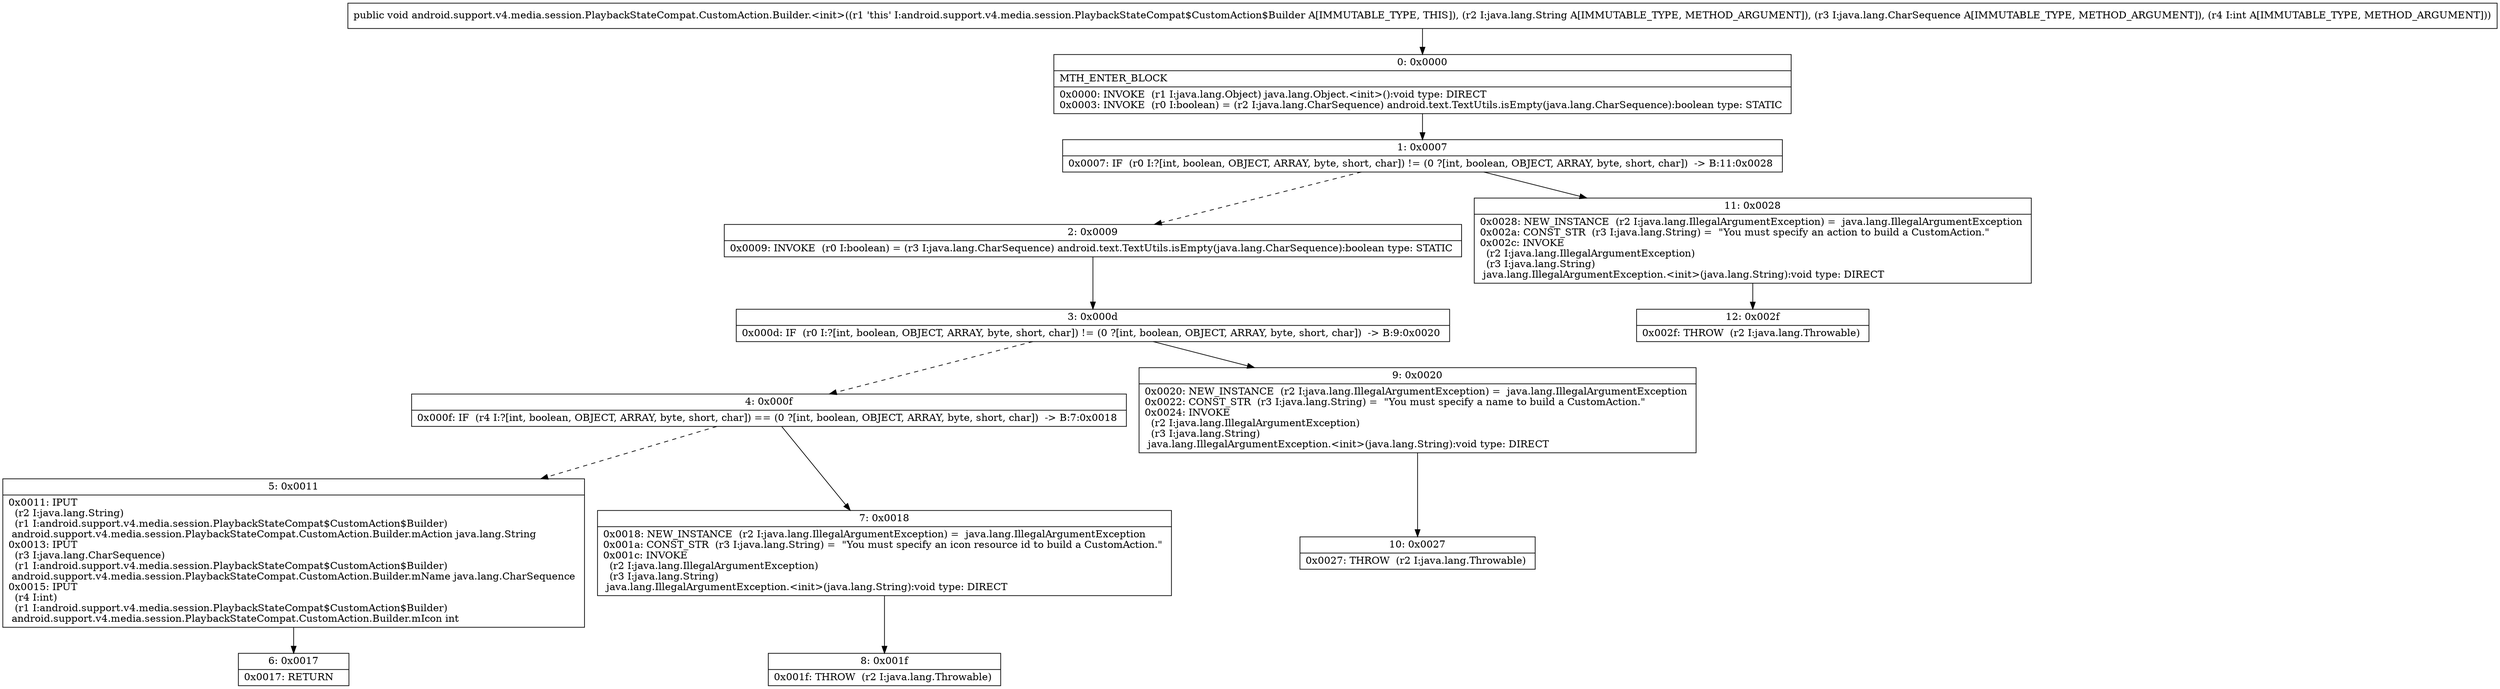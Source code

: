 digraph "CFG forandroid.support.v4.media.session.PlaybackStateCompat.CustomAction.Builder.\<init\>(Ljava\/lang\/String;Ljava\/lang\/CharSequence;I)V" {
Node_0 [shape=record,label="{0\:\ 0x0000|MTH_ENTER_BLOCK\l|0x0000: INVOKE  (r1 I:java.lang.Object) java.lang.Object.\<init\>():void type: DIRECT \l0x0003: INVOKE  (r0 I:boolean) = (r2 I:java.lang.CharSequence) android.text.TextUtils.isEmpty(java.lang.CharSequence):boolean type: STATIC \l}"];
Node_1 [shape=record,label="{1\:\ 0x0007|0x0007: IF  (r0 I:?[int, boolean, OBJECT, ARRAY, byte, short, char]) != (0 ?[int, boolean, OBJECT, ARRAY, byte, short, char])  \-\> B:11:0x0028 \l}"];
Node_2 [shape=record,label="{2\:\ 0x0009|0x0009: INVOKE  (r0 I:boolean) = (r3 I:java.lang.CharSequence) android.text.TextUtils.isEmpty(java.lang.CharSequence):boolean type: STATIC \l}"];
Node_3 [shape=record,label="{3\:\ 0x000d|0x000d: IF  (r0 I:?[int, boolean, OBJECT, ARRAY, byte, short, char]) != (0 ?[int, boolean, OBJECT, ARRAY, byte, short, char])  \-\> B:9:0x0020 \l}"];
Node_4 [shape=record,label="{4\:\ 0x000f|0x000f: IF  (r4 I:?[int, boolean, OBJECT, ARRAY, byte, short, char]) == (0 ?[int, boolean, OBJECT, ARRAY, byte, short, char])  \-\> B:7:0x0018 \l}"];
Node_5 [shape=record,label="{5\:\ 0x0011|0x0011: IPUT  \l  (r2 I:java.lang.String)\l  (r1 I:android.support.v4.media.session.PlaybackStateCompat$CustomAction$Builder)\l android.support.v4.media.session.PlaybackStateCompat.CustomAction.Builder.mAction java.lang.String \l0x0013: IPUT  \l  (r3 I:java.lang.CharSequence)\l  (r1 I:android.support.v4.media.session.PlaybackStateCompat$CustomAction$Builder)\l android.support.v4.media.session.PlaybackStateCompat.CustomAction.Builder.mName java.lang.CharSequence \l0x0015: IPUT  \l  (r4 I:int)\l  (r1 I:android.support.v4.media.session.PlaybackStateCompat$CustomAction$Builder)\l android.support.v4.media.session.PlaybackStateCompat.CustomAction.Builder.mIcon int \l}"];
Node_6 [shape=record,label="{6\:\ 0x0017|0x0017: RETURN   \l}"];
Node_7 [shape=record,label="{7\:\ 0x0018|0x0018: NEW_INSTANCE  (r2 I:java.lang.IllegalArgumentException) =  java.lang.IllegalArgumentException \l0x001a: CONST_STR  (r3 I:java.lang.String) =  \"You must specify an icon resource id to build a CustomAction.\" \l0x001c: INVOKE  \l  (r2 I:java.lang.IllegalArgumentException)\l  (r3 I:java.lang.String)\l java.lang.IllegalArgumentException.\<init\>(java.lang.String):void type: DIRECT \l}"];
Node_8 [shape=record,label="{8\:\ 0x001f|0x001f: THROW  (r2 I:java.lang.Throwable) \l}"];
Node_9 [shape=record,label="{9\:\ 0x0020|0x0020: NEW_INSTANCE  (r2 I:java.lang.IllegalArgumentException) =  java.lang.IllegalArgumentException \l0x0022: CONST_STR  (r3 I:java.lang.String) =  \"You must specify a name to build a CustomAction.\" \l0x0024: INVOKE  \l  (r2 I:java.lang.IllegalArgumentException)\l  (r3 I:java.lang.String)\l java.lang.IllegalArgumentException.\<init\>(java.lang.String):void type: DIRECT \l}"];
Node_10 [shape=record,label="{10\:\ 0x0027|0x0027: THROW  (r2 I:java.lang.Throwable) \l}"];
Node_11 [shape=record,label="{11\:\ 0x0028|0x0028: NEW_INSTANCE  (r2 I:java.lang.IllegalArgumentException) =  java.lang.IllegalArgumentException \l0x002a: CONST_STR  (r3 I:java.lang.String) =  \"You must specify an action to build a CustomAction.\" \l0x002c: INVOKE  \l  (r2 I:java.lang.IllegalArgumentException)\l  (r3 I:java.lang.String)\l java.lang.IllegalArgumentException.\<init\>(java.lang.String):void type: DIRECT \l}"];
Node_12 [shape=record,label="{12\:\ 0x002f|0x002f: THROW  (r2 I:java.lang.Throwable) \l}"];
MethodNode[shape=record,label="{public void android.support.v4.media.session.PlaybackStateCompat.CustomAction.Builder.\<init\>((r1 'this' I:android.support.v4.media.session.PlaybackStateCompat$CustomAction$Builder A[IMMUTABLE_TYPE, THIS]), (r2 I:java.lang.String A[IMMUTABLE_TYPE, METHOD_ARGUMENT]), (r3 I:java.lang.CharSequence A[IMMUTABLE_TYPE, METHOD_ARGUMENT]), (r4 I:int A[IMMUTABLE_TYPE, METHOD_ARGUMENT])) }"];
MethodNode -> Node_0;
Node_0 -> Node_1;
Node_1 -> Node_2[style=dashed];
Node_1 -> Node_11;
Node_2 -> Node_3;
Node_3 -> Node_4[style=dashed];
Node_3 -> Node_9;
Node_4 -> Node_5[style=dashed];
Node_4 -> Node_7;
Node_5 -> Node_6;
Node_7 -> Node_8;
Node_9 -> Node_10;
Node_11 -> Node_12;
}

